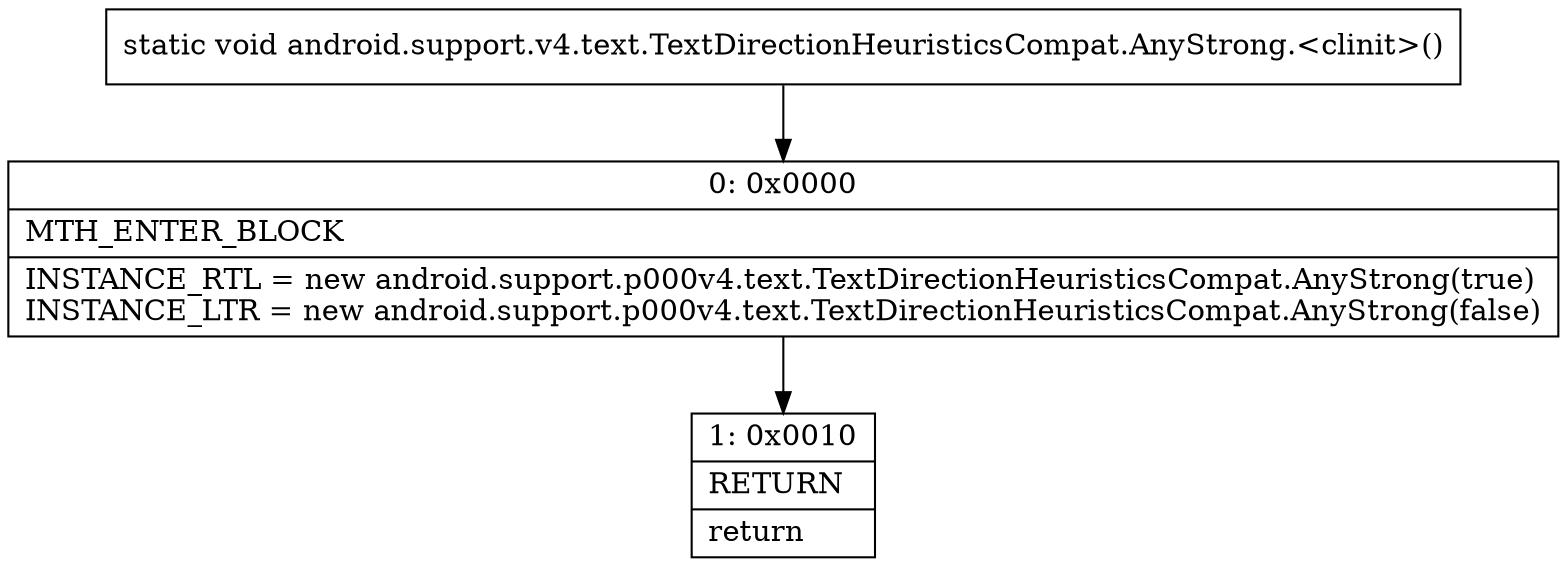 digraph "CFG forandroid.support.v4.text.TextDirectionHeuristicsCompat.AnyStrong.\<clinit\>()V" {
Node_0 [shape=record,label="{0\:\ 0x0000|MTH_ENTER_BLOCK\l|INSTANCE_RTL = new android.support.p000v4.text.TextDirectionHeuristicsCompat.AnyStrong(true)\lINSTANCE_LTR = new android.support.p000v4.text.TextDirectionHeuristicsCompat.AnyStrong(false)\l}"];
Node_1 [shape=record,label="{1\:\ 0x0010|RETURN\l|return\l}"];
MethodNode[shape=record,label="{static void android.support.v4.text.TextDirectionHeuristicsCompat.AnyStrong.\<clinit\>() }"];
MethodNode -> Node_0;
Node_0 -> Node_1;
}

